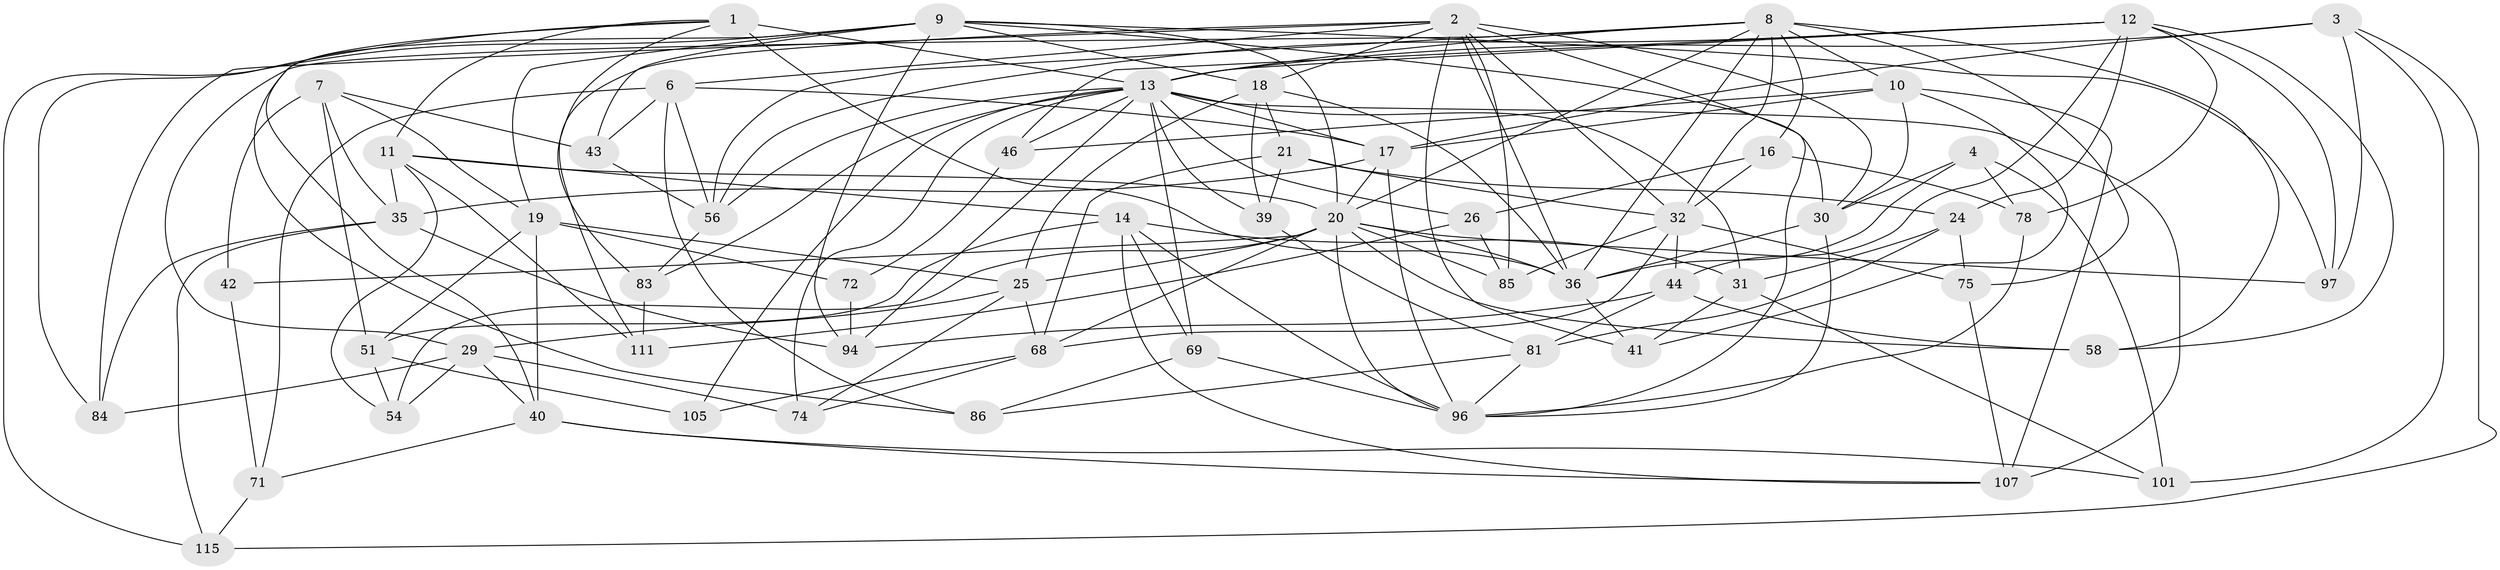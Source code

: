 // original degree distribution, {4: 1.0}
// Generated by graph-tools (version 1.1) at 2025/16/03/09/25 04:16:16]
// undirected, 59 vertices, 164 edges
graph export_dot {
graph [start="1"]
  node [color=gray90,style=filled];
  1 [super="+5"];
  2 [super="+91+27+65"];
  3 [super="+23"];
  4;
  6 [super="+61"];
  7 [super="+95"];
  8 [super="+92+117"];
  9 [super="+22+15+64"];
  10 [super="+114"];
  11 [super="+106"];
  12 [super="+34+118"];
  13 [super="+66+48+45+59"];
  14 [super="+116"];
  16;
  17 [super="+28+90"];
  18 [super="+82"];
  19 [super="+100"];
  20 [super="+98+38"];
  21 [super="+104"];
  24 [super="+67"];
  25 [super="+62"];
  26;
  29 [super="+50"];
  30 [super="+89"];
  31 [super="+37"];
  32 [super="+99+33"];
  35 [super="+47"];
  36 [super="+79+80"];
  39;
  40 [super="+77"];
  41;
  42;
  43;
  44 [super="+52"];
  46;
  51 [super="+57"];
  54;
  56 [super="+73"];
  58;
  68 [super="+70"];
  69;
  71;
  72;
  74;
  75;
  78;
  81 [super="+88"];
  83;
  84;
  85;
  86;
  94 [super="+110"];
  96 [super="+113+103"];
  97;
  101;
  105;
  107 [super="+109"];
  111;
  115;
  1 -- 84;
  1 -- 40;
  1 -- 13 [weight=3];
  1 -- 83;
  1 -- 36;
  1 -- 11;
  2 -- 84;
  2 -- 18;
  2 -- 36;
  2 -- 85;
  2 -- 111;
  2 -- 32;
  2 -- 41;
  2 -- 30;
  2 -- 96;
  2 -- 6;
  3 -- 17 [weight=2];
  3 -- 115;
  3 -- 97;
  3 -- 101;
  3 -- 13;
  4 -- 30;
  4 -- 101;
  4 -- 78;
  4 -- 36;
  6 -- 71;
  6 -- 56;
  6 -- 43;
  6 -- 17;
  6 -- 86;
  7 -- 42 [weight=2];
  7 -- 35;
  7 -- 19;
  7 -- 43;
  7 -- 51;
  8 -- 36;
  8 -- 10;
  8 -- 58;
  8 -- 75;
  8 -- 29;
  8 -- 32;
  8 -- 16;
  8 -- 56;
  8 -- 13;
  8 -- 20;
  9 -- 43;
  9 -- 97;
  9 -- 20 [weight=2];
  9 -- 30;
  9 -- 19;
  9 -- 18;
  9 -- 115;
  9 -- 86;
  9 -- 94;
  10 -- 46;
  10 -- 41;
  10 -- 30;
  10 -- 107;
  10 -- 17;
  11 -- 54;
  11 -- 14;
  11 -- 35;
  11 -- 20;
  11 -- 111;
  12 -- 97;
  12 -- 44;
  12 -- 78;
  12 -- 58;
  12 -- 46;
  12 -- 56;
  12 -- 13;
  12 -- 24;
  13 -- 105;
  13 -- 83;
  13 -- 69;
  13 -- 94;
  13 -- 74;
  13 -- 46;
  13 -- 31 [weight=2];
  13 -- 39;
  13 -- 26;
  13 -- 17;
  13 -- 56;
  13 -- 107 [weight=2];
  14 -- 69;
  14 -- 51;
  14 -- 31;
  14 -- 107;
  14 -- 96;
  16 -- 26;
  16 -- 78;
  16 -- 32;
  17 -- 96;
  17 -- 35;
  17 -- 20;
  18 -- 39;
  18 -- 36;
  18 -- 21;
  18 -- 25;
  19 -- 25;
  19 -- 40;
  19 -- 72;
  19 -- 51;
  20 -- 42;
  20 -- 58;
  20 -- 96;
  20 -- 97;
  20 -- 36;
  20 -- 68;
  20 -- 85;
  20 -- 54;
  20 -- 25;
  21 -- 32;
  21 -- 24 [weight=2];
  21 -- 68;
  21 -- 39;
  24 -- 75;
  24 -- 31;
  24 -- 81;
  25 -- 74;
  25 -- 29;
  25 -- 68;
  26 -- 111;
  26 -- 85;
  29 -- 54;
  29 -- 40;
  29 -- 84;
  29 -- 74;
  30 -- 36;
  30 -- 96;
  31 -- 101;
  31 -- 41;
  32 -- 85;
  32 -- 75;
  32 -- 44;
  32 -- 68;
  35 -- 94;
  35 -- 115;
  35 -- 84;
  36 -- 41;
  39 -- 81;
  40 -- 71;
  40 -- 107;
  40 -- 101;
  42 -- 71;
  43 -- 56;
  44 -- 81 [weight=2];
  44 -- 58;
  44 -- 94;
  46 -- 72;
  51 -- 105 [weight=2];
  51 -- 54;
  56 -- 83;
  68 -- 105;
  68 -- 74;
  69 -- 86;
  69 -- 96;
  71 -- 115;
  72 -- 94 [weight=2];
  75 -- 107;
  78 -- 96;
  81 -- 86;
  81 -- 96;
  83 -- 111;
}
